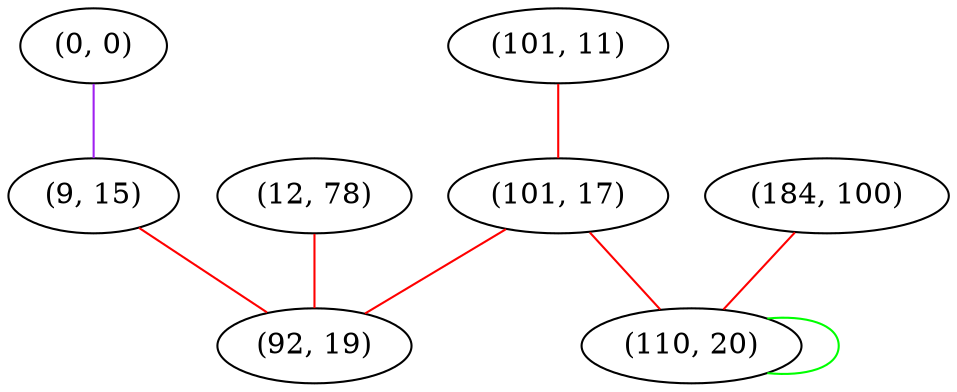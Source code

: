 graph "" {
"(0, 0)";
"(12, 78)";
"(101, 11)";
"(101, 17)";
"(9, 15)";
"(184, 100)";
"(110, 20)";
"(92, 19)";
"(0, 0)" -- "(9, 15)"  [color=purple, key=0, weight=4];
"(12, 78)" -- "(92, 19)"  [color=red, key=0, weight=1];
"(101, 11)" -- "(101, 17)"  [color=red, key=0, weight=1];
"(101, 17)" -- "(110, 20)"  [color=red, key=0, weight=1];
"(101, 17)" -- "(92, 19)"  [color=red, key=0, weight=1];
"(9, 15)" -- "(92, 19)"  [color=red, key=0, weight=1];
"(184, 100)" -- "(110, 20)"  [color=red, key=0, weight=1];
"(110, 20)" -- "(110, 20)"  [color=green, key=0, weight=2];
}
